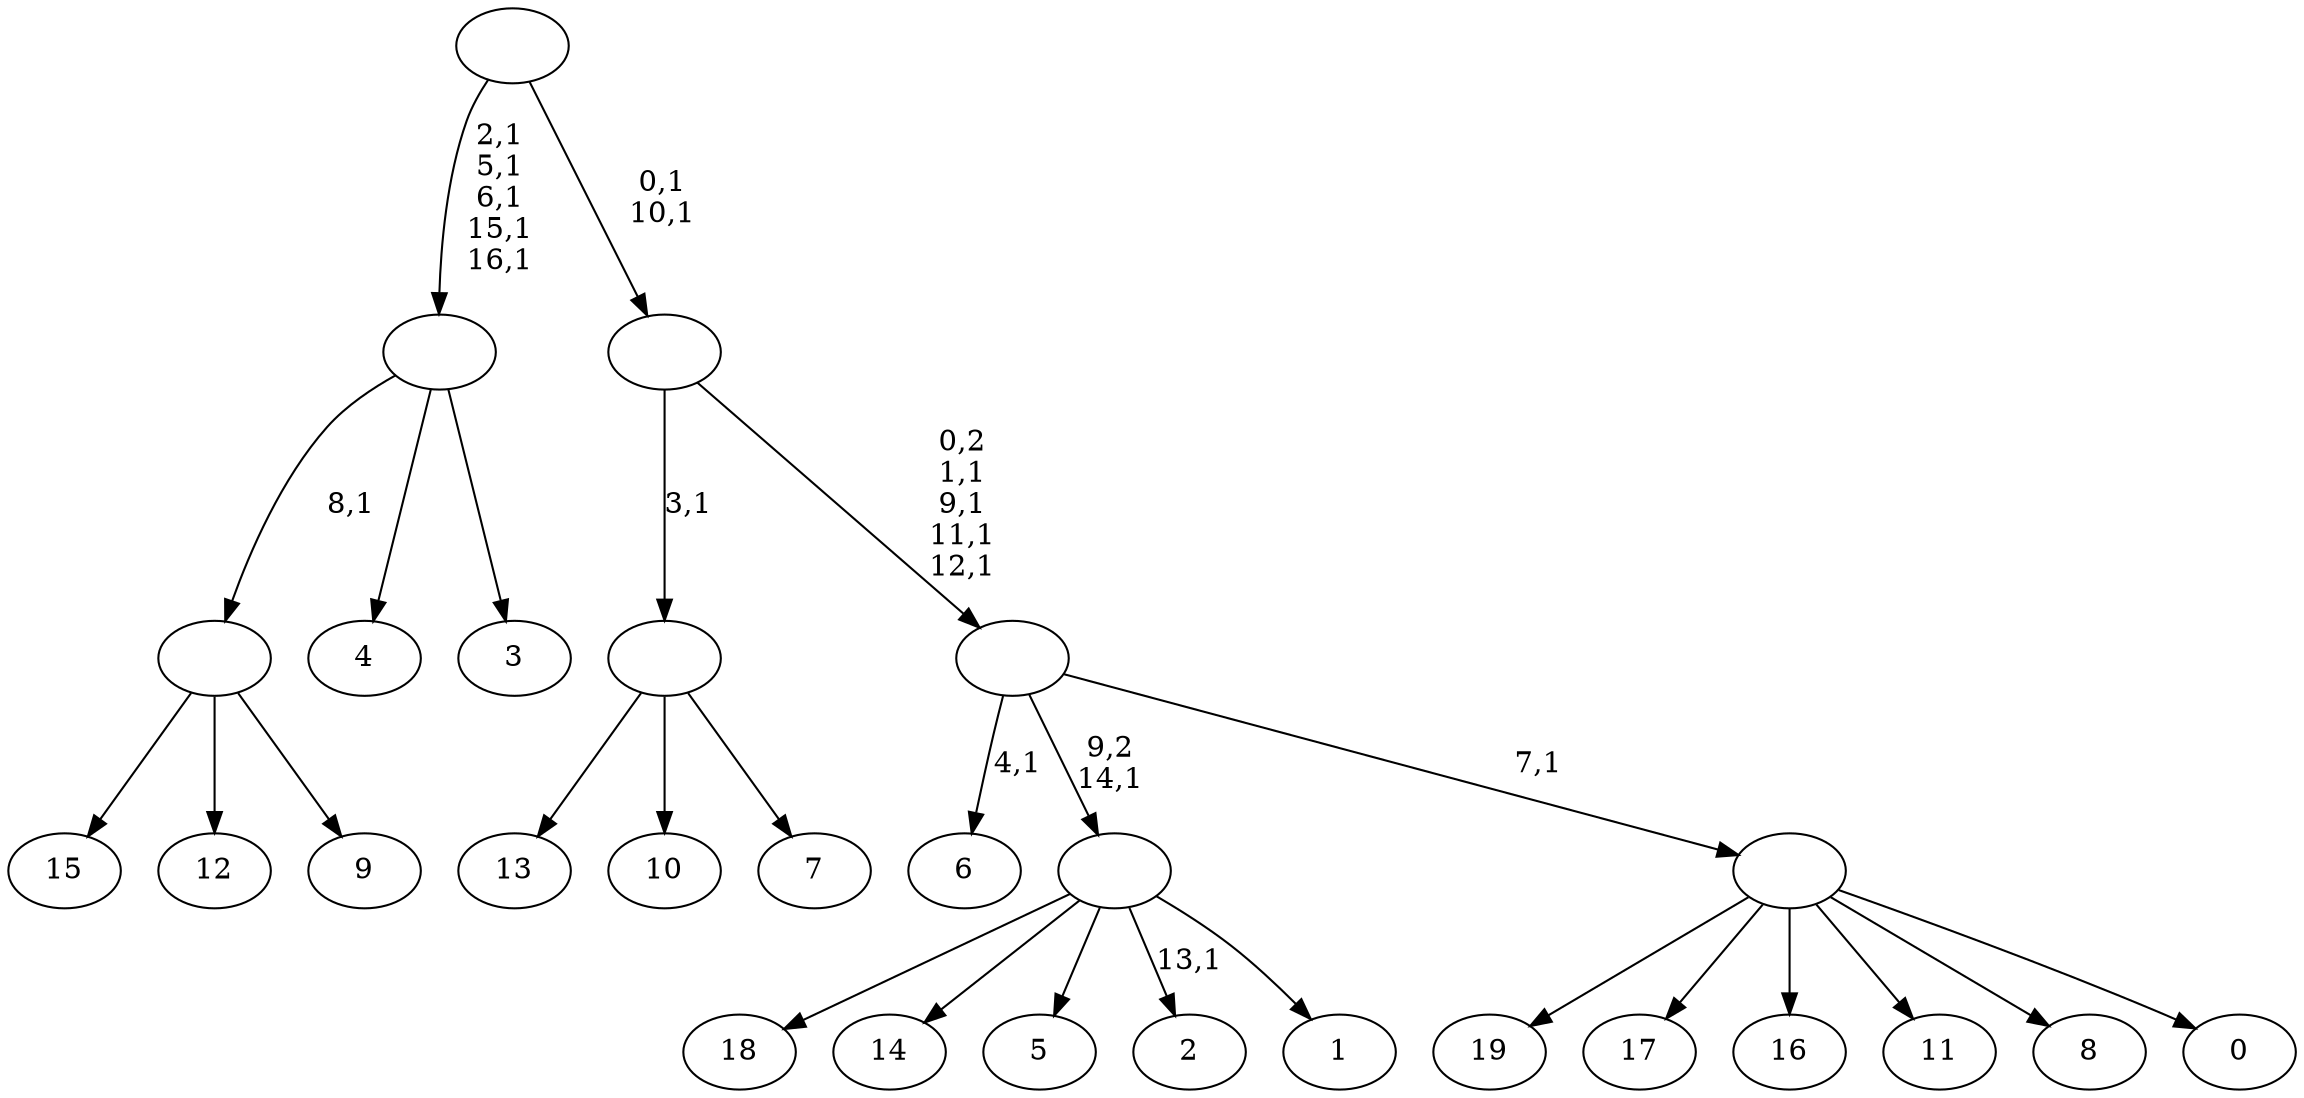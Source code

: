 digraph T {
	37 [label="19"]
	36 [label="18"]
	35 [label="17"]
	34 [label="16"]
	33 [label="15"]
	32 [label="14"]
	31 [label="13"]
	30 [label="12"]
	29 [label="11"]
	28 [label="10"]
	27 [label="9"]
	26 [label=""]
	25 [label="8"]
	24 [label="7"]
	23 [label=""]
	22 [label="6"]
	20 [label="5"]
	19 [label="4"]
	18 [label="3"]
	17 [label=""]
	12 [label="2"]
	10 [label="1"]
	9 [label=""]
	8 [label="0"]
	7 [label=""]
	6 [label=""]
	2 [label=""]
	0 [label=""]
	26 -> 33 [label=""]
	26 -> 30 [label=""]
	26 -> 27 [label=""]
	23 -> 31 [label=""]
	23 -> 28 [label=""]
	23 -> 24 [label=""]
	17 -> 26 [label="8,1"]
	17 -> 19 [label=""]
	17 -> 18 [label=""]
	9 -> 12 [label="13,1"]
	9 -> 36 [label=""]
	9 -> 32 [label=""]
	9 -> 20 [label=""]
	9 -> 10 [label=""]
	7 -> 37 [label=""]
	7 -> 35 [label=""]
	7 -> 34 [label=""]
	7 -> 29 [label=""]
	7 -> 25 [label=""]
	7 -> 8 [label=""]
	6 -> 22 [label="4,1"]
	6 -> 9 [label="9,2\n14,1"]
	6 -> 7 [label="7,1"]
	2 -> 6 [label="0,2\n1,1\n9,1\n11,1\n12,1"]
	2 -> 23 [label="3,1"]
	0 -> 2 [label="0,1\n10,1"]
	0 -> 17 [label="2,1\n5,1\n6,1\n15,1\n16,1"]
}
